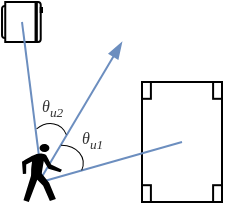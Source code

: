 <mxfile version="26.2.10">
  <diagram name="第 1 页" id="knTu6YSHaxjfZDE-pN9W">
    <mxGraphModel dx="483" dy="328" grid="1" gridSize="10" guides="1" tooltips="1" connect="1" arrows="1" fold="1" page="1" pageScale="1" pageWidth="827" pageHeight="1169" math="0" shadow="0">
      <root>
        <mxCell id="0" />
        <mxCell id="1" parent="0" />
        <mxCell id="w2rTxGRaqVE5rTao4f3b-12" value="" style="verticalLabelPosition=bottom;html=1;verticalAlign=top;align=center;shape=mxgraph.floorplan.table;" parent="1" vertex="1">
          <mxGeometry x="162" y="92" width="40" height="60" as="geometry" />
        </mxCell>
        <mxCell id="w2rTxGRaqVE5rTao4f3b-2" value="" style="endArrow=blockThin;html=1;rounded=0;strokeWidth=1;fillColor=#dae8fc;strokeColor=#6c8ebf;endFill=1;exitX=0.457;exitY=0.614;exitDx=0;exitDy=0;exitPerimeter=0;startFill=0;startArrow=none;" parent="1" source="w2rTxGRaqVE5rTao4f3b-9" edge="1">
          <mxGeometry width="50" height="50" relative="1" as="geometry">
            <mxPoint x="112" y="142.01" as="sourcePoint" />
            <mxPoint x="152" y="72" as="targetPoint" />
          </mxGeometry>
        </mxCell>
        <mxCell id="w2rTxGRaqVE5rTao4f3b-10" value="" style="endArrow=none;html=1;rounded=0;exitX=0.497;exitY=0.651;exitDx=0;exitDy=0;exitPerimeter=0;fillColor=#dae8fc;strokeColor=#6c8ebf;strokeWidth=1;" parent="1" source="w2rTxGRaqVE5rTao4f3b-9" edge="1">
          <mxGeometry width="50" height="50" relative="1" as="geometry">
            <mxPoint x="142" y="172" as="sourcePoint" />
            <mxPoint x="182" y="122" as="targetPoint" />
          </mxGeometry>
        </mxCell>
        <mxCell id="w2rTxGRaqVE5rTao4f3b-15" value="" style="verticalLabelPosition=bottom;html=1;verticalAlign=top;align=center;shape=mxgraph.floorplan.refrigerator;rotation=-90;" parent="1" vertex="1">
          <mxGeometry x="92" y="52" width="20" height="20" as="geometry" />
        </mxCell>
        <mxCell id="w2rTxGRaqVE5rTao4f3b-17" value="" style="endArrow=none;html=1;rounded=0;exitX=0.502;exitY=0.637;exitDx=0;exitDy=0;exitPerimeter=0;fillColor=#dae8fc;strokeColor=#6c8ebf;strokeWidth=1;" parent="1" source="w2rTxGRaqVE5rTao4f3b-9" edge="1">
          <mxGeometry width="50" height="50" relative="1" as="geometry">
            <mxPoint x="122" y="152" as="sourcePoint" />
            <mxPoint x="102" y="62" as="targetPoint" />
          </mxGeometry>
        </mxCell>
        <mxCell id="w2rTxGRaqVE5rTao4f3b-9" value="" style="shape=mxgraph.signs.people.walking;html=1;pointerEvents=1;fillColor=#000000;strokeColor=none;verticalLabelPosition=bottom;verticalAlign=top;align=center;" parent="1" vertex="1">
          <mxGeometry x="102" y="123" width="20" height="29" as="geometry" />
        </mxCell>
        <mxCell id="w2rTxGRaqVE5rTao4f3b-18" value="" style="verticalLabelPosition=bottom;verticalAlign=top;html=1;shape=mxgraph.basic.arc;startAngle=0.3;endAngle=0.59;rotation=-105;strokeWidth=0.5;" parent="1" vertex="1">
          <mxGeometry x="110" y="121" width="20" height="25" as="geometry" />
        </mxCell>
        <mxCell id="w2rTxGRaqVE5rTao4f3b-20" value="" style="verticalLabelPosition=bottom;verticalAlign=top;html=1;shape=mxgraph.basic.arc;startAngle=0.324;endAngle=0.59;rotation=-150;strokeWidth=0.5;" parent="1" vertex="1">
          <mxGeometry x="104" y="112" width="20" height="25" as="geometry" />
        </mxCell>
        <mxCell id="w2rTxGRaqVE5rTao4f3b-21" value="&lt;span style=&quot;color: rgb(51, 51, 51); background-color: rgb(255, 255, 255);&quot;&gt;&lt;font style=&quot;font-size: 8px;&quot; face=&quot;Times New Roman&quot;&gt;&lt;i style=&quot;&quot;&gt;θ&lt;sub style=&quot;&quot;&gt;u1&lt;/sub&gt;&lt;/i&gt;&lt;/font&gt;&lt;/span&gt;&lt;span style=&quot;font-size:12.0pt;mso-bidi-font-size:10.5pt;line-height:120%;&lt;br/&gt;font-family:&amp;quot;Times New Roman&amp;quot;,serif;mso-fareast-font-family:宋体;mso-ansi-language:&lt;br/&gt;EN-US;mso-fareast-language:ZH-CN;mso-bidi-language:AR-SA&quot; lang=&quot;EN-US&quot;&gt;&lt;br&gt;&lt;/span&gt;" style="text;whiteSpace=wrap;html=1;" parent="1" vertex="1">
          <mxGeometry x="130" y="101" width="28" height="36" as="geometry" />
        </mxCell>
        <mxCell id="-l6x8Yojq_9WnGeW0do1-1" value="&lt;span style=&quot;color: rgb(51, 51, 51); background-color: rgb(255, 255, 255);&quot;&gt;&lt;font style=&quot;font-size: 8px;&quot; face=&quot;Times New Roman&quot;&gt;&lt;i style=&quot;&quot;&gt;θ&lt;sub style=&quot;&quot;&gt;u2&lt;/sub&gt;&lt;/i&gt;&lt;/font&gt;&lt;/span&gt;&lt;span style=&quot;font-size:12.0pt;mso-bidi-font-size:10.5pt;line-height:120%;&lt;br/&gt;font-family:&amp;quot;Times New Roman&amp;quot;,serif;mso-fareast-font-family:宋体;mso-ansi-language:&lt;br/&gt;EN-US;mso-fareast-language:ZH-CN;mso-bidi-language:AR-SA&quot; lang=&quot;EN-US&quot;&gt;&lt;br&gt;&lt;/span&gt;" style="text;whiteSpace=wrap;html=1;" vertex="1" parent="1">
          <mxGeometry x="110" y="85" width="28" height="36" as="geometry" />
        </mxCell>
      </root>
    </mxGraphModel>
  </diagram>
</mxfile>
